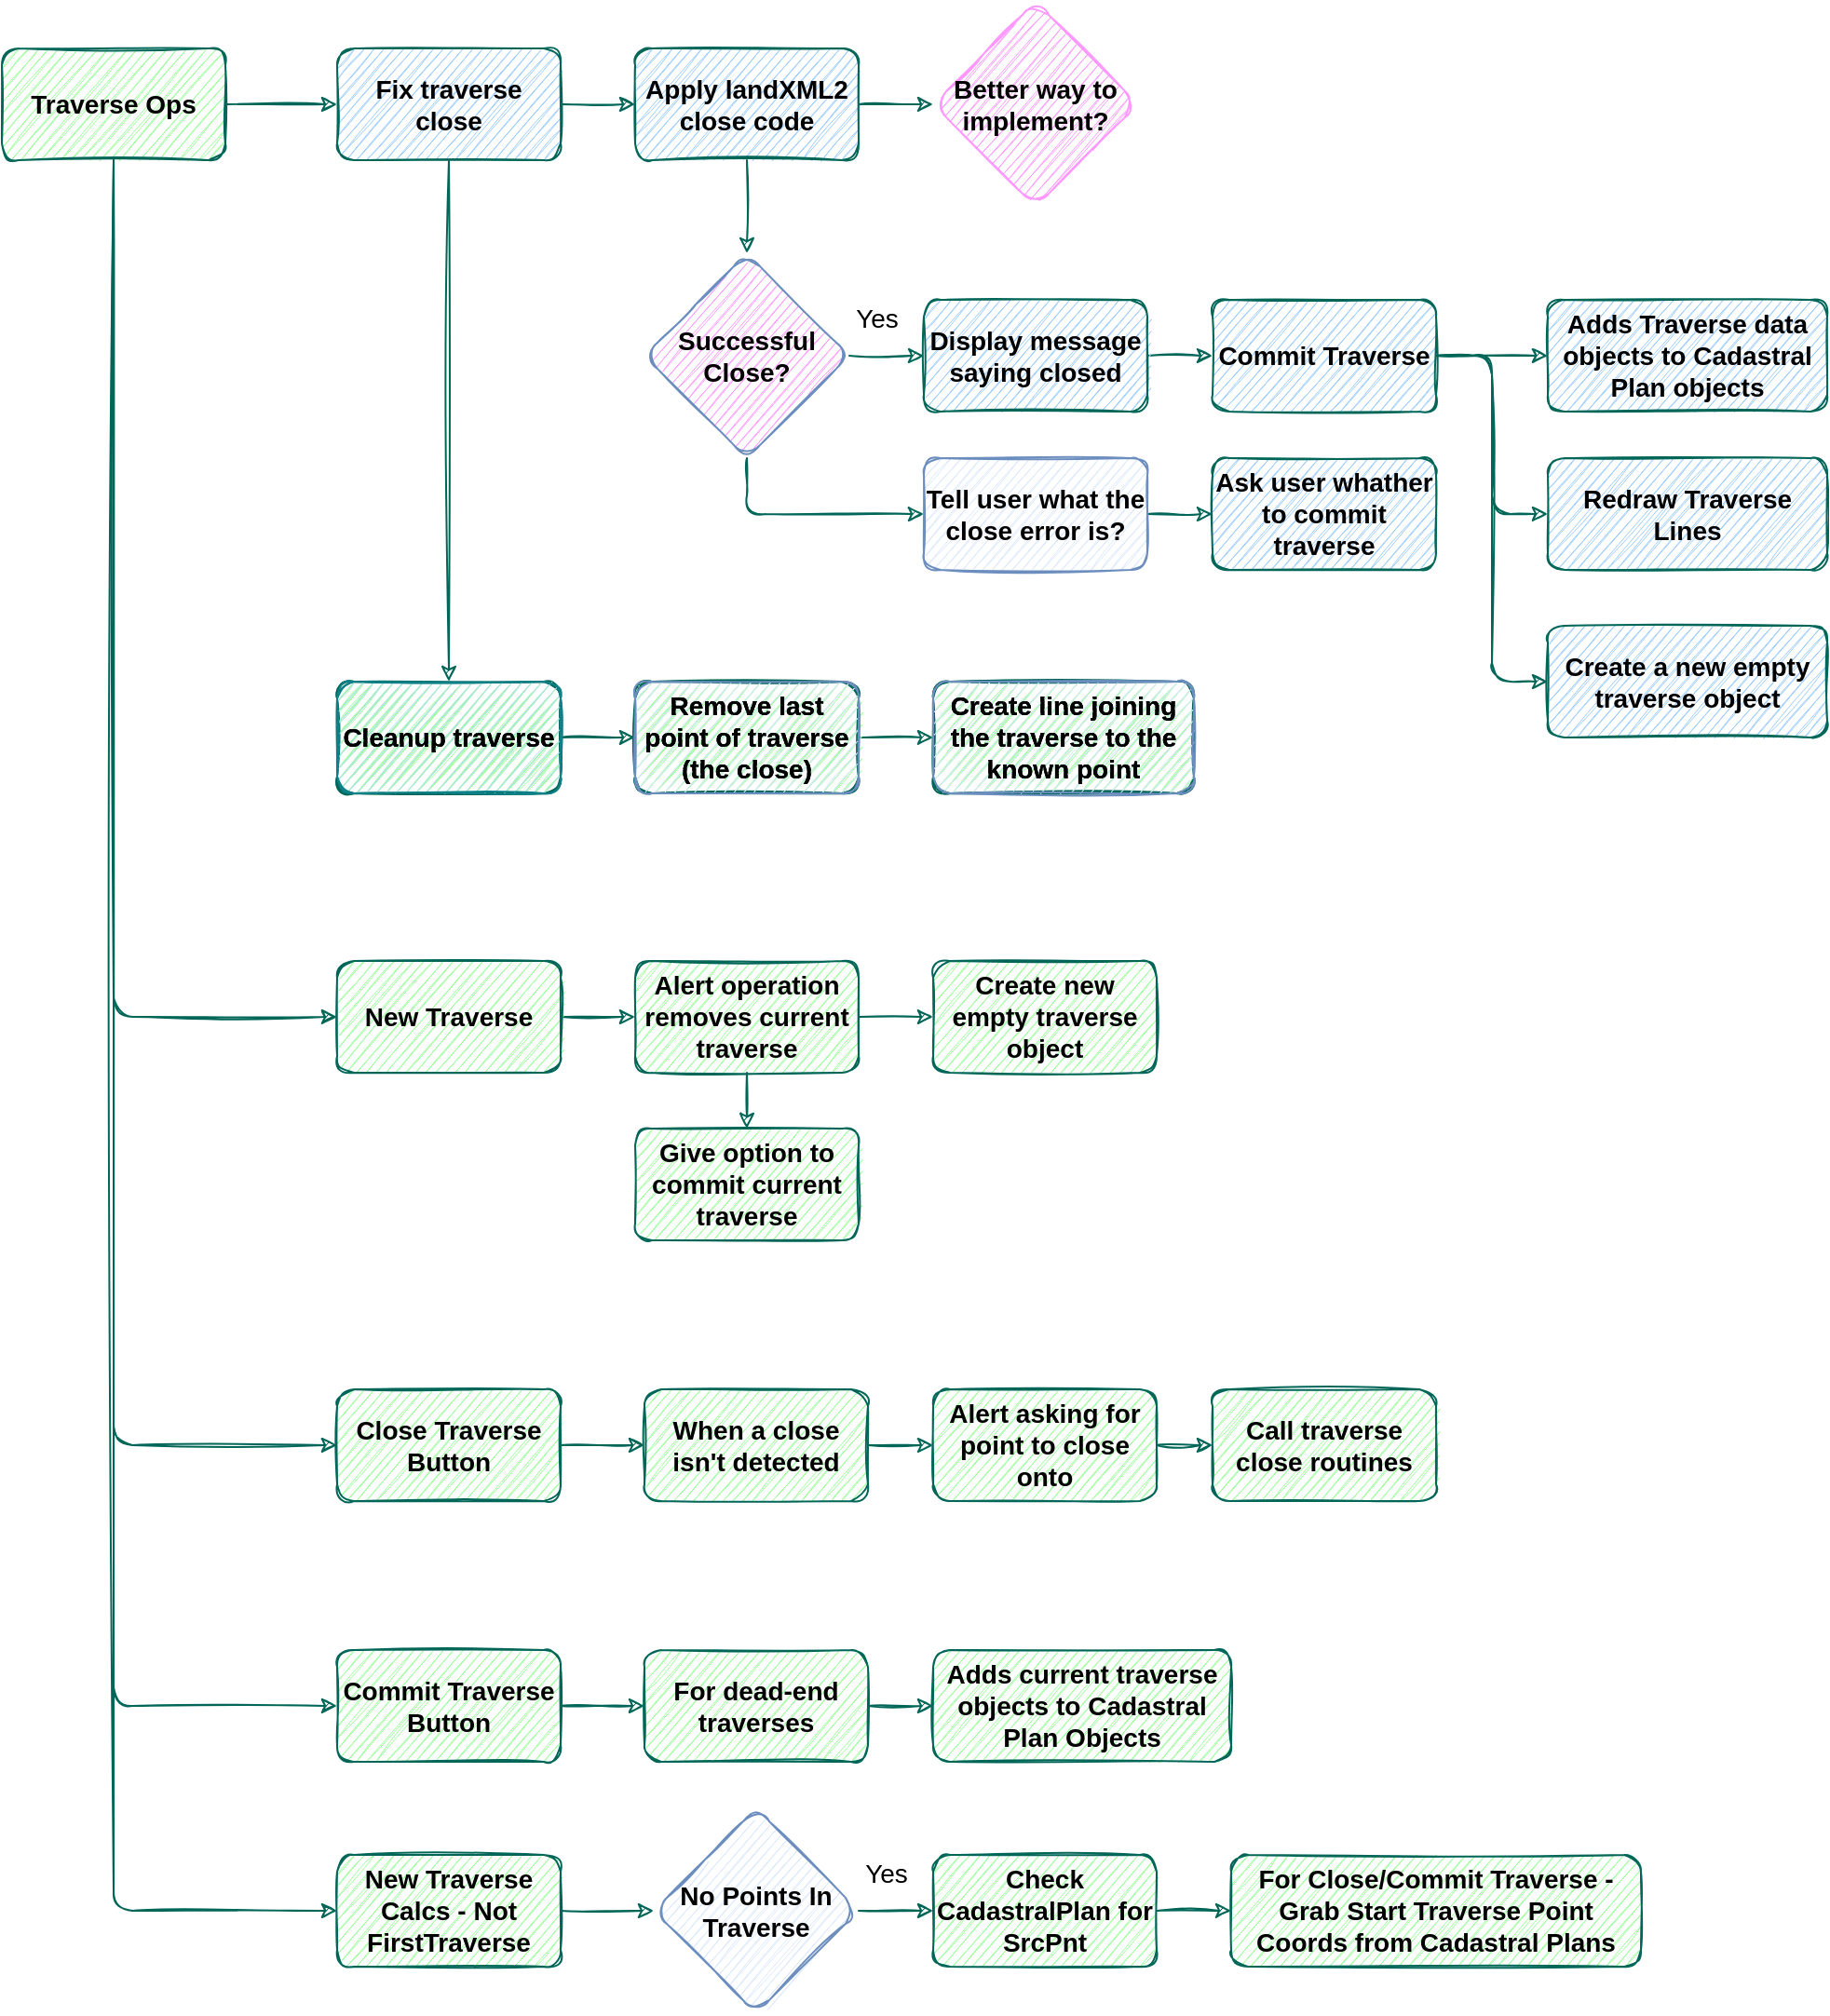 <mxfile version="14.1.8" type="device"><diagram id="-TsZkCezz6q4Y80eI3r6" name="Page-1"><mxGraphModel dx="1086" dy="806" grid="1" gridSize="10" guides="1" tooltips="1" connect="1" arrows="1" fold="1" page="1" pageScale="1" pageWidth="850" pageHeight="1100" math="0" shadow="0"><root><mxCell id="0"/><mxCell id="1" parent="0"/><mxCell id="FsYK3fHlac2Ag2nSPQ-p-5" style="edgeStyle=orthogonalEdgeStyle;sketch=1;orthogonalLoop=1;jettySize=auto;html=1;exitX=1;exitY=0.5;exitDx=0;exitDy=0;entryX=0;entryY=0.5;entryDx=0;entryDy=0;strokeColor=#006658;fillColor=#21C0A5;fontSize=14;fontColor=#000000;" edge="1" parent="1" source="FsYK3fHlac2Ag2nSPQ-p-1" target="FsYK3fHlac2Ag2nSPQ-p-2"><mxGeometry relative="1" as="geometry"/></mxCell><mxCell id="FsYK3fHlac2Ag2nSPQ-p-21" style="edgeStyle=orthogonalEdgeStyle;sketch=1;orthogonalLoop=1;jettySize=auto;html=1;exitX=0.5;exitY=1;exitDx=0;exitDy=0;entryX=0;entryY=0.5;entryDx=0;entryDy=0;strokeColor=#006658;fillColor=#21C0A5;fontSize=14;fontColor=#000000;" edge="1" parent="1" source="FsYK3fHlac2Ag2nSPQ-p-1" target="FsYK3fHlac2Ag2nSPQ-p-20"><mxGeometry relative="1" as="geometry"/></mxCell><mxCell id="FsYK3fHlac2Ag2nSPQ-p-34" style="edgeStyle=orthogonalEdgeStyle;sketch=1;orthogonalLoop=1;jettySize=auto;html=1;exitX=0.5;exitY=1;exitDx=0;exitDy=0;entryX=0;entryY=0.5;entryDx=0;entryDy=0;strokeColor=#006658;fillColor=#21C0A5;fontSize=14;fontColor=#000000;" edge="1" parent="1" source="FsYK3fHlac2Ag2nSPQ-p-1" target="FsYK3fHlac2Ag2nSPQ-p-26"><mxGeometry relative="1" as="geometry"/></mxCell><mxCell id="FsYK3fHlac2Ag2nSPQ-p-41" style="edgeStyle=orthogonalEdgeStyle;sketch=1;orthogonalLoop=1;jettySize=auto;html=1;exitX=0.5;exitY=1;exitDx=0;exitDy=0;entryX=0;entryY=0.5;entryDx=0;entryDy=0;strokeColor=#006658;fillColor=#21C0A5;fontSize=14;fontColor=#000000;" edge="1" parent="1" source="FsYK3fHlac2Ag2nSPQ-p-1" target="FsYK3fHlac2Ag2nSPQ-p-40"><mxGeometry relative="1" as="geometry"/></mxCell><mxCell id="FsYK3fHlac2Ag2nSPQ-p-110" style="edgeStyle=orthogonalEdgeStyle;rounded=1;sketch=1;orthogonalLoop=1;jettySize=auto;html=1;exitX=0.5;exitY=1;exitDx=0;exitDy=0;entryX=0;entryY=0.5;entryDx=0;entryDy=0;strokeColor=#006658;fillColor=#21C0A5;fontSize=14;fontColor=#000000;" edge="1" parent="1" source="FsYK3fHlac2Ag2nSPQ-p-1" target="FsYK3fHlac2Ag2nSPQ-p-109"><mxGeometry relative="1" as="geometry"/></mxCell><mxCell id="FsYK3fHlac2Ag2nSPQ-p-1" value="Traverse Ops" style="whiteSpace=wrap;html=1;strokeColor=#006658;sketch=1;fontStyle=1;fontSize=14;fillColor=#99FF99;rounded=1;" vertex="1" parent="1"><mxGeometry x="20" y="30" width="120" height="60" as="geometry"/></mxCell><mxCell id="FsYK3fHlac2Ag2nSPQ-p-6" style="edgeStyle=orthogonalEdgeStyle;sketch=1;orthogonalLoop=1;jettySize=auto;html=1;exitX=1;exitY=0.5;exitDx=0;exitDy=0;entryX=0;entryY=0.5;entryDx=0;entryDy=0;strokeColor=#006658;fillColor=#21C0A5;fontSize=14;fontColor=#000000;" edge="1" parent="1" source="FsYK3fHlac2Ag2nSPQ-p-2" target="FsYK3fHlac2Ag2nSPQ-p-3"><mxGeometry relative="1" as="geometry"/></mxCell><mxCell id="FsYK3fHlac2Ag2nSPQ-p-29" style="edgeStyle=orthogonalEdgeStyle;sketch=1;orthogonalLoop=1;jettySize=auto;html=1;exitX=0.5;exitY=1;exitDx=0;exitDy=0;entryX=0.5;entryY=0;entryDx=0;entryDy=0;strokeColor=#006658;fillColor=#21C0A5;fontSize=14;fontColor=#000000;" edge="1" parent="1" source="FsYK3fHlac2Ag2nSPQ-p-2" target="FsYK3fHlac2Ag2nSPQ-p-28"><mxGeometry relative="1" as="geometry"/></mxCell><mxCell id="FsYK3fHlac2Ag2nSPQ-p-2" value="Fix traverse close" style="whiteSpace=wrap;html=1;strokeColor=#006658;sketch=1;fontStyle=1;fontSize=14;rounded=1;fillColor=#99CCFF;" vertex="1" parent="1"><mxGeometry x="200" y="30" width="120" height="60" as="geometry"/></mxCell><mxCell id="FsYK3fHlac2Ag2nSPQ-p-7" style="edgeStyle=orthogonalEdgeStyle;sketch=1;orthogonalLoop=1;jettySize=auto;html=1;exitX=1;exitY=0.5;exitDx=0;exitDy=0;entryX=0;entryY=0.5;entryDx=0;entryDy=0;strokeColor=#006658;fillColor=#21C0A5;fontSize=14;fontColor=#000000;" edge="1" parent="1" source="FsYK3fHlac2Ag2nSPQ-p-3" target="FsYK3fHlac2Ag2nSPQ-p-4"><mxGeometry relative="1" as="geometry"/></mxCell><mxCell id="FsYK3fHlac2Ag2nSPQ-p-10" style="edgeStyle=orthogonalEdgeStyle;sketch=1;orthogonalLoop=1;jettySize=auto;html=1;exitX=0.5;exitY=1;exitDx=0;exitDy=0;strokeColor=#006658;fillColor=#21C0A5;fontSize=14;fontColor=#000000;" edge="1" parent="1" source="FsYK3fHlac2Ag2nSPQ-p-3" target="FsYK3fHlac2Ag2nSPQ-p-9"><mxGeometry relative="1" as="geometry"/></mxCell><mxCell id="FsYK3fHlac2Ag2nSPQ-p-3" value="Apply landXML2 close code" style="whiteSpace=wrap;html=1;strokeColor=#006658;sketch=1;fontStyle=1;fontSize=14;rounded=1;fillColor=#99CCFF;" vertex="1" parent="1"><mxGeometry x="360" y="30" width="120" height="60" as="geometry"/></mxCell><mxCell id="FsYK3fHlac2Ag2nSPQ-p-4" value="&lt;span style=&quot;font-weight: 700&quot;&gt;Better way to implement?&lt;/span&gt;" style="rhombus;whiteSpace=wrap;html=1;sketch=1;fontSize=14;rounded=1;strokeColor=#FF99FF;fillColor=#FF99FF;" vertex="1" parent="1"><mxGeometry x="520" y="5" width="110" height="110" as="geometry"/></mxCell><mxCell id="FsYK3fHlac2Ag2nSPQ-p-12" style="edgeStyle=orthogonalEdgeStyle;sketch=1;orthogonalLoop=1;jettySize=auto;html=1;exitX=1;exitY=0.5;exitDx=0;exitDy=0;entryX=0;entryY=0.5;entryDx=0;entryDy=0;strokeColor=#006658;fillColor=#21C0A5;fontSize=14;fontColor=#000000;" edge="1" parent="1" source="FsYK3fHlac2Ag2nSPQ-p-9" target="FsYK3fHlac2Ag2nSPQ-p-11"><mxGeometry relative="1" as="geometry"/></mxCell><mxCell id="FsYK3fHlac2Ag2nSPQ-p-15" style="edgeStyle=orthogonalEdgeStyle;sketch=1;orthogonalLoop=1;jettySize=auto;html=1;exitX=0.5;exitY=1;exitDx=0;exitDy=0;entryX=0;entryY=0.5;entryDx=0;entryDy=0;strokeColor=#006658;fillColor=#21C0A5;fontSize=14;fontColor=#000000;" edge="1" parent="1" source="FsYK3fHlac2Ag2nSPQ-p-9" target="FsYK3fHlac2Ag2nSPQ-p-13"><mxGeometry relative="1" as="geometry"/></mxCell><mxCell id="FsYK3fHlac2Ag2nSPQ-p-9" value="&lt;span style=&quot;font-weight: 700&quot;&gt;Successful Close?&lt;/span&gt;" style="rhombus;whiteSpace=wrap;html=1;sketch=1;strokeColor=#6c8ebf;fontSize=14;rounded=1;fillColor=#FF99FF;" vertex="1" parent="1"><mxGeometry x="365" y="140" width="110" height="110" as="geometry"/></mxCell><mxCell id="FsYK3fHlac2Ag2nSPQ-p-18" style="edgeStyle=orthogonalEdgeStyle;sketch=1;orthogonalLoop=1;jettySize=auto;html=1;exitX=1;exitY=0.5;exitDx=0;exitDy=0;entryX=0;entryY=0.5;entryDx=0;entryDy=0;strokeColor=#006658;fillColor=#21C0A5;fontSize=14;fontColor=#000000;" edge="1" parent="1" source="FsYK3fHlac2Ag2nSPQ-p-11" target="FsYK3fHlac2Ag2nSPQ-p-17"><mxGeometry relative="1" as="geometry"/></mxCell><mxCell id="FsYK3fHlac2Ag2nSPQ-p-11" value="Display message saying closed" style="whiteSpace=wrap;html=1;strokeColor=#006658;sketch=1;fontStyle=1;fontSize=14;rounded=1;fillColor=#99CCFF;" vertex="1" parent="1"><mxGeometry x="515" y="165" width="120" height="60" as="geometry"/></mxCell><mxCell id="FsYK3fHlac2Ag2nSPQ-p-19" style="edgeStyle=orthogonalEdgeStyle;sketch=1;orthogonalLoop=1;jettySize=auto;html=1;exitX=1;exitY=0.5;exitDx=0;exitDy=0;entryX=0;entryY=0.5;entryDx=0;entryDy=0;strokeColor=#006658;fillColor=#21C0A5;fontSize=14;fontColor=#000000;" edge="1" parent="1" source="FsYK3fHlac2Ag2nSPQ-p-13" target="FsYK3fHlac2Ag2nSPQ-p-16"><mxGeometry relative="1" as="geometry"/></mxCell><mxCell id="FsYK3fHlac2Ag2nSPQ-p-13" value="Tell user what the close error is?" style="whiteSpace=wrap;html=1;strokeColor=#6c8ebf;sketch=1;fontStyle=1;fontSize=14;rounded=1;fillColor=#dae8fc;" vertex="1" parent="1"><mxGeometry x="515" y="250" width="120" height="60" as="geometry"/></mxCell><mxCell id="FsYK3fHlac2Ag2nSPQ-p-16" value="Ask user whather to commit traverse" style="whiteSpace=wrap;html=1;strokeColor=#006658;sketch=1;fontStyle=1;fontSize=14;rounded=1;fillColor=#99CCFF;" vertex="1" parent="1"><mxGeometry x="670" y="250" width="120" height="60" as="geometry"/></mxCell><mxCell id="FsYK3fHlac2Ag2nSPQ-p-46" style="edgeStyle=orthogonalEdgeStyle;sketch=1;orthogonalLoop=1;jettySize=auto;html=1;exitX=1;exitY=0.5;exitDx=0;exitDy=0;entryX=0;entryY=0.5;entryDx=0;entryDy=0;strokeColor=#006658;fillColor=#21C0A5;fontSize=14;fontColor=#000000;" edge="1" parent="1" source="FsYK3fHlac2Ag2nSPQ-p-17" target="FsYK3fHlac2Ag2nSPQ-p-45"><mxGeometry relative="1" as="geometry"/></mxCell><mxCell id="FsYK3fHlac2Ag2nSPQ-p-48" style="edgeStyle=orthogonalEdgeStyle;sketch=1;orthogonalLoop=1;jettySize=auto;html=1;exitX=1;exitY=0.5;exitDx=0;exitDy=0;entryX=0;entryY=0.5;entryDx=0;entryDy=0;strokeColor=#006658;fillColor=#21C0A5;fontSize=14;fontColor=#000000;" edge="1" parent="1" source="FsYK3fHlac2Ag2nSPQ-p-17" target="FsYK3fHlac2Ag2nSPQ-p-47"><mxGeometry relative="1" as="geometry"/></mxCell><mxCell id="FsYK3fHlac2Ag2nSPQ-p-100" style="edgeStyle=orthogonalEdgeStyle;rounded=1;sketch=1;orthogonalLoop=1;jettySize=auto;html=1;exitX=1;exitY=0.5;exitDx=0;exitDy=0;entryX=0;entryY=0.5;entryDx=0;entryDy=0;strokeColor=#006658;fillColor=#21C0A5;fontSize=14;fontColor=#000000;" edge="1" parent="1" source="FsYK3fHlac2Ag2nSPQ-p-17" target="FsYK3fHlac2Ag2nSPQ-p-99"><mxGeometry relative="1" as="geometry"/></mxCell><mxCell id="FsYK3fHlac2Ag2nSPQ-p-17" value="Commit Traverse" style="whiteSpace=wrap;html=1;strokeColor=#006658;sketch=1;fontStyle=1;fontSize=14;rounded=1;fillColor=#99CCFF;" vertex="1" parent="1"><mxGeometry x="670" y="165" width="120" height="60" as="geometry"/></mxCell><mxCell id="FsYK3fHlac2Ag2nSPQ-p-56" style="edgeStyle=orthogonalEdgeStyle;rounded=1;sketch=1;orthogonalLoop=1;jettySize=auto;html=1;exitX=1;exitY=0.5;exitDx=0;exitDy=0;entryX=0;entryY=0.5;entryDx=0;entryDy=0;strokeColor=#006658;fillColor=#21C0A5;fontSize=14;fontColor=#000000;" edge="1" parent="1" source="FsYK3fHlac2Ag2nSPQ-p-20" target="FsYK3fHlac2Ag2nSPQ-p-55"><mxGeometry relative="1" as="geometry"/></mxCell><mxCell id="FsYK3fHlac2Ag2nSPQ-p-20" value="New Traverse" style="whiteSpace=wrap;html=1;strokeColor=#006658;sketch=1;fontStyle=1;fontSize=14;fillColor=#99FF99;rounded=1;" vertex="1" parent="1"><mxGeometry x="200" y="520" width="120" height="60" as="geometry"/></mxCell><mxCell id="FsYK3fHlac2Ag2nSPQ-p-23" value="Create new empty traverse object" style="whiteSpace=wrap;html=1;strokeColor=#006658;sketch=1;fontStyle=1;fontSize=14;fillColor=#99FF99;rounded=1;" vertex="1" parent="1"><mxGeometry x="520" y="520" width="120" height="60" as="geometry"/></mxCell><mxCell id="FsYK3fHlac2Ag2nSPQ-p-35" style="edgeStyle=orthogonalEdgeStyle;sketch=1;orthogonalLoop=1;jettySize=auto;html=1;exitX=1;exitY=0.5;exitDx=0;exitDy=0;strokeColor=#006658;fillColor=#21C0A5;fontSize=14;fontColor=#000000;" edge="1" parent="1" source="FsYK3fHlac2Ag2nSPQ-p-26" target="FsYK3fHlac2Ag2nSPQ-p-27"><mxGeometry relative="1" as="geometry"/></mxCell><mxCell id="FsYK3fHlac2Ag2nSPQ-p-26" value="Close Traverse Button" style="whiteSpace=wrap;html=1;strokeColor=#006658;sketch=1;fontStyle=1;fontSize=14;fillColor=#99FF99;rounded=1;" vertex="1" parent="1"><mxGeometry x="200" y="750" width="120" height="60" as="geometry"/></mxCell><mxCell id="FsYK3fHlac2Ag2nSPQ-p-37" style="edgeStyle=orthogonalEdgeStyle;sketch=1;orthogonalLoop=1;jettySize=auto;html=1;exitX=1;exitY=0.5;exitDx=0;exitDy=0;entryX=0;entryY=0.5;entryDx=0;entryDy=0;strokeColor=#006658;fillColor=#21C0A5;fontSize=14;fontColor=#000000;" edge="1" parent="1" source="FsYK3fHlac2Ag2nSPQ-p-27" target="FsYK3fHlac2Ag2nSPQ-p-36"><mxGeometry relative="1" as="geometry"/></mxCell><mxCell id="FsYK3fHlac2Ag2nSPQ-p-27" value="When a close isn't detected" style="whiteSpace=wrap;html=1;strokeColor=#006658;sketch=1;fontStyle=1;fontSize=14;fillColor=#99FF99;rounded=1;" vertex="1" parent="1"><mxGeometry x="365" y="750" width="120" height="60" as="geometry"/></mxCell><mxCell id="FsYK3fHlac2Ag2nSPQ-p-31" style="edgeStyle=orthogonalEdgeStyle;sketch=1;orthogonalLoop=1;jettySize=auto;html=1;exitX=1;exitY=0.5;exitDx=0;exitDy=0;entryX=0;entryY=0.5;entryDx=0;entryDy=0;strokeColor=#006658;fillColor=#21C0A5;fontSize=14;fontColor=#000000;" edge="1" parent="1" source="FsYK3fHlac2Ag2nSPQ-p-28" target="FsYK3fHlac2Ag2nSPQ-p-30"><mxGeometry relative="1" as="geometry"/></mxCell><mxCell id="FsYK3fHlac2Ag2nSPQ-p-28" value="Cleanup traverse" style="whiteSpace=wrap;html=1;strokeColor=#006658;sketch=1;fontStyle=1;fontSize=14;fillColor=#99FF99;rounded=1;" vertex="1" parent="1"><mxGeometry x="200" y="370" width="120" height="60" as="geometry"/></mxCell><mxCell id="FsYK3fHlac2Ag2nSPQ-p-33" style="edgeStyle=orthogonalEdgeStyle;sketch=1;orthogonalLoop=1;jettySize=auto;html=1;exitX=1;exitY=0.5;exitDx=0;exitDy=0;entryX=0;entryY=0.5;entryDx=0;entryDy=0;strokeColor=#006658;fillColor=#21C0A5;fontSize=14;fontColor=#000000;" edge="1" parent="1" source="FsYK3fHlac2Ag2nSPQ-p-30" target="FsYK3fHlac2Ag2nSPQ-p-32"><mxGeometry relative="1" as="geometry"/></mxCell><mxCell id="FsYK3fHlac2Ag2nSPQ-p-30" value="Remove last point of traverse (the close)" style="whiteSpace=wrap;html=1;strokeColor=#006658;sketch=1;fontStyle=1;fontSize=14;fillColor=#99FF99;rounded=1;" vertex="1" parent="1"><mxGeometry x="360" y="370" width="120" height="60" as="geometry"/></mxCell><mxCell id="FsYK3fHlac2Ag2nSPQ-p-32" value="Create line joining the traverse to the known point" style="whiteSpace=wrap;html=1;strokeColor=#006658;sketch=1;fontStyle=1;fontSize=14;fillColor=#99FF99;rounded=1;" vertex="1" parent="1"><mxGeometry x="520" y="370" width="140" height="60" as="geometry"/></mxCell><mxCell id="FsYK3fHlac2Ag2nSPQ-p-39" style="edgeStyle=orthogonalEdgeStyle;sketch=1;orthogonalLoop=1;jettySize=auto;html=1;exitX=1;exitY=0.5;exitDx=0;exitDy=0;entryX=0;entryY=0.5;entryDx=0;entryDy=0;strokeColor=#006658;fillColor=#21C0A5;fontSize=14;fontColor=#000000;" edge="1" parent="1" source="FsYK3fHlac2Ag2nSPQ-p-36" target="FsYK3fHlac2Ag2nSPQ-p-38"><mxGeometry relative="1" as="geometry"/></mxCell><mxCell id="FsYK3fHlac2Ag2nSPQ-p-36" value="Alert asking for point to close onto" style="whiteSpace=wrap;html=1;strokeColor=#006658;sketch=1;fontStyle=1;fontSize=14;fillColor=#99FF99;rounded=1;" vertex="1" parent="1"><mxGeometry x="520" y="750" width="120" height="60" as="geometry"/></mxCell><mxCell id="FsYK3fHlac2Ag2nSPQ-p-38" value="Call traverse close routines" style="whiteSpace=wrap;html=1;strokeColor=#006658;sketch=1;fontStyle=1;fontSize=14;fillColor=#99FF99;rounded=1;" vertex="1" parent="1"><mxGeometry x="670" y="750" width="120" height="60" as="geometry"/></mxCell><mxCell id="FsYK3fHlac2Ag2nSPQ-p-101" style="edgeStyle=orthogonalEdgeStyle;rounded=1;sketch=1;orthogonalLoop=1;jettySize=auto;html=1;exitX=1;exitY=0.5;exitDx=0;exitDy=0;entryX=0;entryY=0.5;entryDx=0;entryDy=0;strokeColor=#006658;fillColor=#21C0A5;fontSize=14;fontColor=#000000;" edge="1" parent="1" source="FsYK3fHlac2Ag2nSPQ-p-40" target="FsYK3fHlac2Ag2nSPQ-p-42"><mxGeometry relative="1" as="geometry"/></mxCell><mxCell id="FsYK3fHlac2Ag2nSPQ-p-40" value="Commit Traverse Button" style="whiteSpace=wrap;html=1;strokeColor=#006658;sketch=1;fontStyle=1;fontSize=14;fillColor=#99FF99;rounded=1;" vertex="1" parent="1"><mxGeometry x="200" y="890" width="120" height="60" as="geometry"/></mxCell><mxCell id="FsYK3fHlac2Ag2nSPQ-p-102" style="edgeStyle=orthogonalEdgeStyle;rounded=1;sketch=1;orthogonalLoop=1;jettySize=auto;html=1;exitX=1;exitY=0.5;exitDx=0;exitDy=0;entryX=0;entryY=0.5;entryDx=0;entryDy=0;strokeColor=#006658;fillColor=#21C0A5;fontSize=14;fontColor=#000000;" edge="1" parent="1" source="FsYK3fHlac2Ag2nSPQ-p-42" target="FsYK3fHlac2Ag2nSPQ-p-43"><mxGeometry relative="1" as="geometry"/></mxCell><mxCell id="FsYK3fHlac2Ag2nSPQ-p-42" value="For dead-end traverses" style="whiteSpace=wrap;html=1;strokeColor=#006658;sketch=1;fontStyle=1;fontSize=14;fillColor=#99FF99;rounded=1;" vertex="1" parent="1"><mxGeometry x="365" y="890" width="120" height="60" as="geometry"/></mxCell><mxCell id="FsYK3fHlac2Ag2nSPQ-p-43" value="Adds current traverse objects to Cadastral Plan Objects" style="whiteSpace=wrap;html=1;strokeColor=#006658;sketch=1;fontStyle=1;fontSize=14;fillColor=#99FF99;rounded=1;" vertex="1" parent="1"><mxGeometry x="520" y="890" width="160" height="60" as="geometry"/></mxCell><mxCell id="FsYK3fHlac2Ag2nSPQ-p-45" value="Adds Traverse data objects to Cadastral Plan objects" style="whiteSpace=wrap;html=1;strokeColor=#006658;sketch=1;fontStyle=1;fontSize=14;rounded=1;fillColor=#99CCFF;" vertex="1" parent="1"><mxGeometry x="850" y="165" width="150" height="60" as="geometry"/></mxCell><mxCell id="FsYK3fHlac2Ag2nSPQ-p-47" value="Create a new empty traverse object" style="whiteSpace=wrap;html=1;strokeColor=#006658;sketch=1;fontStyle=1;fontSize=14;rounded=1;fillColor=#99CCFF;" vertex="1" parent="1"><mxGeometry x="850" y="340" width="150" height="60" as="geometry"/></mxCell><mxCell id="FsYK3fHlac2Ag2nSPQ-p-57" style="edgeStyle=orthogonalEdgeStyle;rounded=1;sketch=1;orthogonalLoop=1;jettySize=auto;html=1;exitX=1;exitY=0.5;exitDx=0;exitDy=0;entryX=0;entryY=0.5;entryDx=0;entryDy=0;strokeColor=#006658;fillColor=#21C0A5;fontSize=14;fontColor=#000000;" edge="1" parent="1" source="FsYK3fHlac2Ag2nSPQ-p-55" target="FsYK3fHlac2Ag2nSPQ-p-23"><mxGeometry relative="1" as="geometry"/></mxCell><mxCell id="FsYK3fHlac2Ag2nSPQ-p-59" style="edgeStyle=orthogonalEdgeStyle;rounded=1;sketch=1;orthogonalLoop=1;jettySize=auto;html=1;exitX=0.5;exitY=1;exitDx=0;exitDy=0;entryX=0.5;entryY=0;entryDx=0;entryDy=0;strokeColor=#006658;fillColor=#21C0A5;fontSize=14;fontColor=#000000;" edge="1" parent="1" source="FsYK3fHlac2Ag2nSPQ-p-55" target="FsYK3fHlac2Ag2nSPQ-p-58"><mxGeometry relative="1" as="geometry"/></mxCell><mxCell id="FsYK3fHlac2Ag2nSPQ-p-55" value="Alert operation removes current traverse" style="whiteSpace=wrap;html=1;strokeColor=#006658;sketch=1;fontStyle=1;fontSize=14;fillColor=#99FF99;rounded=1;" vertex="1" parent="1"><mxGeometry x="360" y="520" width="120" height="60" as="geometry"/></mxCell><mxCell id="FsYK3fHlac2Ag2nSPQ-p-58" value="Give option to commit current traverse" style="whiteSpace=wrap;html=1;strokeColor=#006658;sketch=1;fontStyle=1;fontSize=14;fillColor=#99FF99;rounded=1;" vertex="1" parent="1"><mxGeometry x="360" y="610" width="120" height="60" as="geometry"/></mxCell><mxCell id="FsYK3fHlac2Ag2nSPQ-p-99" value="Redraw Traverse Lines" style="whiteSpace=wrap;html=1;strokeColor=#006658;sketch=1;fontStyle=1;fontSize=14;rounded=1;fillColor=#99CCFF;" vertex="1" parent="1"><mxGeometry x="850" y="250" width="150" height="60" as="geometry"/></mxCell><mxCell id="FsYK3fHlac2Ag2nSPQ-p-103" value="Cleanup traverse" style="whiteSpace=wrap;html=1;strokeColor=#006658;sketch=1;fontStyle=1;fontSize=14;fillColor=#99FF99;rounded=1;" vertex="1" parent="1"><mxGeometry x="200" y="370" width="120" height="60" as="geometry"/></mxCell><mxCell id="FsYK3fHlac2Ag2nSPQ-p-104" value="Remove last point of traverse (the close)" style="whiteSpace=wrap;html=1;strokeColor=#006658;sketch=1;fontStyle=1;fontSize=14;fillColor=#99FF99;rounded=1;" vertex="1" parent="1"><mxGeometry x="360" y="370" width="120" height="60" as="geometry"/></mxCell><mxCell id="FsYK3fHlac2Ag2nSPQ-p-105" value="Create line joining the traverse to the known point" style="whiteSpace=wrap;html=1;strokeColor=#006658;sketch=1;fontStyle=1;fontSize=14;fillColor=#99FF99;rounded=1;" vertex="1" parent="1"><mxGeometry x="520" y="370" width="140" height="60" as="geometry"/></mxCell><mxCell id="FsYK3fHlac2Ag2nSPQ-p-106" value="Cleanup traverse" style="whiteSpace=wrap;html=1;strokeColor=#0e8088;sketch=1;fontStyle=1;fontSize=14;rounded=1;fillColor=#b0e3e6;" vertex="1" parent="1"><mxGeometry x="200" y="370" width="120" height="60" as="geometry"/></mxCell><mxCell id="FsYK3fHlac2Ag2nSPQ-p-107" value="Remove last point of traverse (the close)" style="whiteSpace=wrap;html=1;strokeColor=#6c8ebf;sketch=1;fontStyle=1;fontSize=14;rounded=1;fillColor=#dae8fc;" vertex="1" parent="1"><mxGeometry x="360" y="370" width="120" height="60" as="geometry"/></mxCell><mxCell id="FsYK3fHlac2Ag2nSPQ-p-108" value="Create line joining the traverse to the known point" style="whiteSpace=wrap;html=1;strokeColor=#6c8ebf;sketch=1;fontStyle=1;fontSize=14;rounded=1;fillColor=#dae8fc;" vertex="1" parent="1"><mxGeometry x="520" y="370" width="140" height="60" as="geometry"/></mxCell><mxCell id="FsYK3fHlac2Ag2nSPQ-p-116" style="edgeStyle=orthogonalEdgeStyle;rounded=1;sketch=1;orthogonalLoop=1;jettySize=auto;html=1;exitX=1;exitY=0.5;exitDx=0;exitDy=0;strokeColor=#006658;fillColor=#21C0A5;fontSize=14;fontColor=#000000;" edge="1" parent="1" source="FsYK3fHlac2Ag2nSPQ-p-109" target="FsYK3fHlac2Ag2nSPQ-p-112"><mxGeometry relative="1" as="geometry"/></mxCell><mxCell id="FsYK3fHlac2Ag2nSPQ-p-109" value="New Traverse Calcs - Not FirstTraverse" style="whiteSpace=wrap;html=1;strokeColor=#006658;sketch=1;fontStyle=1;fontSize=14;fillColor=#99FF99;rounded=1;" vertex="1" parent="1"><mxGeometry x="200" y="1000" width="120" height="60" as="geometry"/></mxCell><mxCell id="FsYK3fHlac2Ag2nSPQ-p-117" style="edgeStyle=orthogonalEdgeStyle;rounded=1;sketch=1;orthogonalLoop=1;jettySize=auto;html=1;exitX=1;exitY=0.5;exitDx=0;exitDy=0;strokeColor=#006658;fillColor=#21C0A5;fontSize=14;fontColor=#000000;" edge="1" parent="1" source="FsYK3fHlac2Ag2nSPQ-p-112" target="FsYK3fHlac2Ag2nSPQ-p-113"><mxGeometry relative="1" as="geometry"/></mxCell><mxCell id="FsYK3fHlac2Ag2nSPQ-p-112" value="&lt;span style=&quot;font-weight: 700&quot;&gt;No Points In Traverse&lt;/span&gt;" style="rhombus;whiteSpace=wrap;html=1;sketch=1;strokeColor=#6c8ebf;fillColor=#dae8fc;fontSize=14;rounded=1;" vertex="1" parent="1"><mxGeometry x="370" y="975" width="110" height="110" as="geometry"/></mxCell><mxCell id="FsYK3fHlac2Ag2nSPQ-p-118" style="edgeStyle=orthogonalEdgeStyle;rounded=1;sketch=1;orthogonalLoop=1;jettySize=auto;html=1;exitX=1;exitY=0.5;exitDx=0;exitDy=0;entryX=0;entryY=0.5;entryDx=0;entryDy=0;strokeColor=#006658;fillColor=#21C0A5;fontSize=14;fontColor=#000000;" edge="1" parent="1" source="FsYK3fHlac2Ag2nSPQ-p-113" target="FsYK3fHlac2Ag2nSPQ-p-115"><mxGeometry relative="1" as="geometry"/></mxCell><mxCell id="FsYK3fHlac2Ag2nSPQ-p-113" value="Check CadastralPlan for SrcPnt" style="whiteSpace=wrap;html=1;strokeColor=#006658;sketch=1;fontStyle=1;fontSize=14;fillColor=#99FF99;rounded=1;" vertex="1" parent="1"><mxGeometry x="520" y="1000" width="120" height="60" as="geometry"/></mxCell><mxCell id="FsYK3fHlac2Ag2nSPQ-p-115" value="For Close/Commit Traverse - Grab Start Traverse Point Coords from Cadastral Plans" style="whiteSpace=wrap;html=1;strokeColor=#006658;sketch=1;fontStyle=1;fontSize=14;fillColor=#99FF99;rounded=1;" vertex="1" parent="1"><mxGeometry x="680" y="1000" width="220" height="60" as="geometry"/></mxCell><mxCell id="FsYK3fHlac2Ag2nSPQ-p-119" value="Yes" style="text;html=1;strokeColor=none;fillColor=none;align=center;verticalAlign=middle;whiteSpace=wrap;rounded=0;sketch=1;fontSize=14;fontColor=#000000;" vertex="1" parent="1"><mxGeometry x="470" y="165" width="40" height="20" as="geometry"/></mxCell><mxCell id="FsYK3fHlac2Ag2nSPQ-p-120" value="Yes" style="text;html=1;strokeColor=none;fillColor=none;align=center;verticalAlign=middle;whiteSpace=wrap;rounded=0;sketch=1;fontSize=14;fontColor=#000000;" vertex="1" parent="1"><mxGeometry x="475" y="1000" width="40" height="20" as="geometry"/></mxCell></root></mxGraphModel></diagram></mxfile>